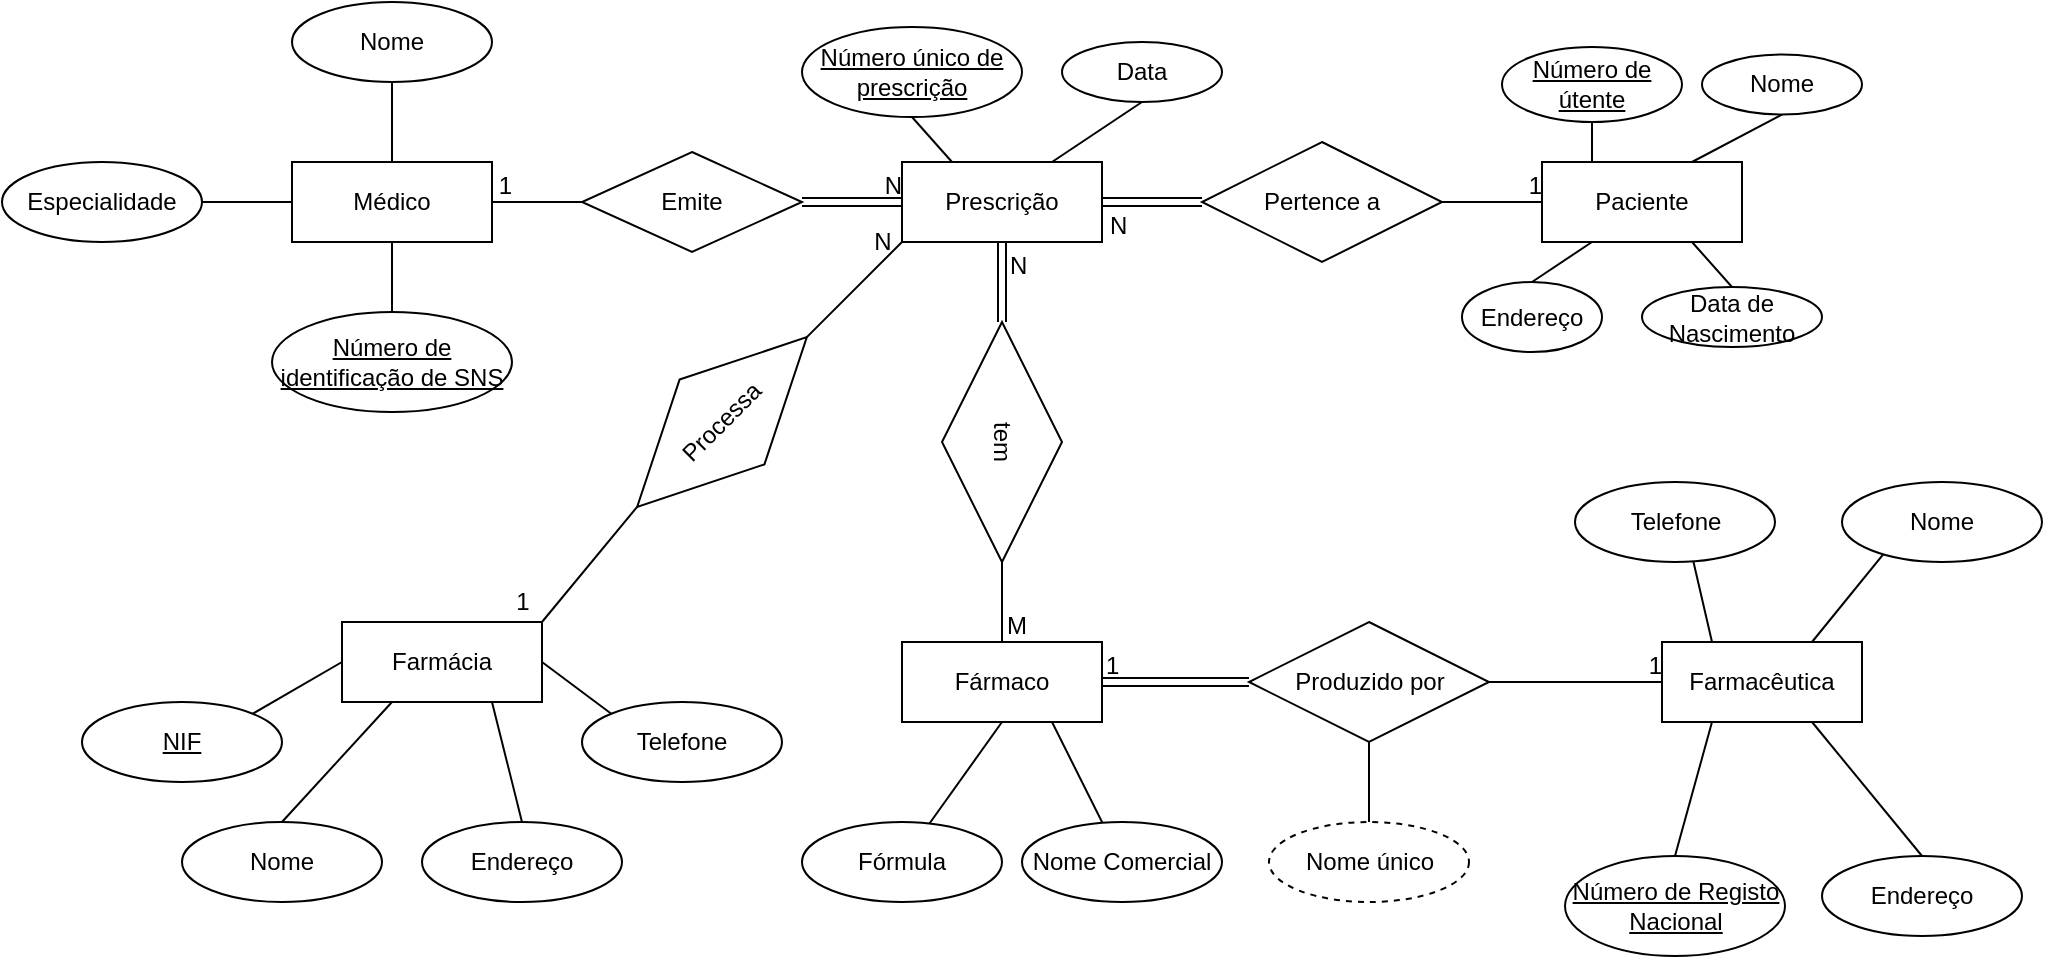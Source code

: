 <mxfile version="21.0.1" type="device"><diagram name="Página-1" id="fF1YSnE9PytYuUhShn91"><mxGraphModel dx="1849" dy="1923" grid="1" gridSize="10" guides="1" tooltips="1" connect="1" arrows="1" fold="1" page="1" pageScale="1" pageWidth="827" pageHeight="1169" math="0" shadow="0"><root><mxCell id="0"/><mxCell id="1" parent="0"/><mxCell id="UWuw3GDhQV3BfTd-g7CI-1" value="Prescrição" style="whiteSpace=wrap;html=1;align=center;" parent="1" vertex="1"><mxGeometry x="240" y="60" width="100" height="40" as="geometry"/></mxCell><mxCell id="UWuw3GDhQV3BfTd-g7CI-2" value="Paciente" style="whiteSpace=wrap;html=1;align=center;" parent="1" vertex="1"><mxGeometry x="560" y="60" width="100" height="40" as="geometry"/></mxCell><mxCell id="UWuw3GDhQV3BfTd-g7CI-3" value="Médico" style="whiteSpace=wrap;html=1;align=center;" parent="1" vertex="1"><mxGeometry x="-65" y="60" width="100" height="40" as="geometry"/></mxCell><mxCell id="UWuw3GDhQV3BfTd-g7CI-4" value="Fármaco" style="whiteSpace=wrap;html=1;align=center;" parent="1" vertex="1"><mxGeometry x="240" y="300" width="100" height="40" as="geometry"/></mxCell><mxCell id="UWuw3GDhQV3BfTd-g7CI-5" value="Farmácia" style="whiteSpace=wrap;html=1;align=center;" parent="1" vertex="1"><mxGeometry x="-40" y="290" width="100" height="40" as="geometry"/></mxCell><mxCell id="UWuw3GDhQV3BfTd-g7CI-8" value="Emite" style="shape=rhombus;perimeter=rhombusPerimeter;whiteSpace=wrap;html=1;align=center;" parent="1" vertex="1"><mxGeometry x="80" y="55" width="110" height="50" as="geometry"/></mxCell><mxCell id="UWuw3GDhQV3BfTd-g7CI-9" value="Pertence a" style="shape=rhombus;perimeter=rhombusPerimeter;whiteSpace=wrap;html=1;align=center;" parent="1" vertex="1"><mxGeometry x="390" y="50" width="120" height="60" as="geometry"/></mxCell><mxCell id="UWuw3GDhQV3BfTd-g7CI-10" value="Processa" style="shape=rhombus;perimeter=rhombusPerimeter;whiteSpace=wrap;html=1;align=center;rotation=-45;" parent="1" vertex="1"><mxGeometry x="90" y="160" width="120" height="60" as="geometry"/></mxCell><mxCell id="UWuw3GDhQV3BfTd-g7CI-11" value="tem" style="shape=rhombus;perimeter=rhombusPerimeter;whiteSpace=wrap;html=1;align=center;rotation=90;" parent="1" vertex="1"><mxGeometry x="230" y="170" width="120" height="60" as="geometry"/></mxCell><mxCell id="UWuw3GDhQV3BfTd-g7CI-12" value="Produzido por" style="shape=rhombus;perimeter=rhombusPerimeter;whiteSpace=wrap;html=1;align=center;rotation=0;" parent="1" vertex="1"><mxGeometry x="413.5" y="290" width="120" height="60" as="geometry"/></mxCell><mxCell id="UWuw3GDhQV3BfTd-g7CI-13" value="Farmacêutica" style="whiteSpace=wrap;html=1;align=center;" parent="1" vertex="1"><mxGeometry x="620" y="300" width="100" height="40" as="geometry"/></mxCell><mxCell id="v_KLAa1NoPWKevc6Mczy-4" value="" style="shape=link;html=1;rounded=0;exitX=1;exitY=0.5;exitDx=0;exitDy=0;entryX=0;entryY=0.5;entryDx=0;entryDy=0;" parent="1" source="UWuw3GDhQV3BfTd-g7CI-8" target="UWuw3GDhQV3BfTd-g7CI-1" edge="1"><mxGeometry relative="1" as="geometry"><mxPoint x="200" y="90" as="sourcePoint"/><mxPoint x="300" y="90" as="targetPoint"/></mxGeometry></mxCell><mxCell id="v_KLAa1NoPWKevc6Mczy-5" value="" style="resizable=0;html=1;align=left;verticalAlign=bottom;" parent="v_KLAa1NoPWKevc6Mczy-4" connectable="0" vertex="1"><mxGeometry x="-1" relative="1" as="geometry"/></mxCell><mxCell id="v_KLAa1NoPWKevc6Mczy-6" value="N" style="resizable=0;html=1;align=right;verticalAlign=bottom;" parent="v_KLAa1NoPWKevc6Mczy-4" connectable="0" vertex="1"><mxGeometry x="1" relative="1" as="geometry"/></mxCell><mxCell id="v_KLAa1NoPWKevc6Mczy-7" value="Nome" style="ellipse;whiteSpace=wrap;html=1;align=center;" parent="1" vertex="1"><mxGeometry x="-65" y="-20" width="100" height="40" as="geometry"/></mxCell><mxCell id="v_KLAa1NoPWKevc6Mczy-10" value="" style="endArrow=none;html=1;rounded=0;exitX=0.5;exitY=0;exitDx=0;exitDy=0;entryX=0.5;entryY=1;entryDx=0;entryDy=0;" parent="1" source="UWuw3GDhQV3BfTd-g7CI-3" target="v_KLAa1NoPWKevc6Mczy-7" edge="1"><mxGeometry relative="1" as="geometry"><mxPoint x="-240" y="270" as="sourcePoint"/><mxPoint x="-80" y="270" as="targetPoint"/></mxGeometry></mxCell><mxCell id="v_KLAa1NoPWKevc6Mczy-11" value="Especialidade" style="ellipse;whiteSpace=wrap;html=1;align=center;" parent="1" vertex="1"><mxGeometry x="-210" y="60" width="100" height="40" as="geometry"/></mxCell><mxCell id="v_KLAa1NoPWKevc6Mczy-12" value="" style="endArrow=none;html=1;rounded=0;exitX=0;exitY=0.5;exitDx=0;exitDy=0;entryX=1;entryY=0.5;entryDx=0;entryDy=0;" parent="1" source="UWuw3GDhQV3BfTd-g7CI-3" target="v_KLAa1NoPWKevc6Mczy-11" edge="1"><mxGeometry relative="1" as="geometry"><mxPoint x="-10" y="80" as="sourcePoint"/><mxPoint x="30" y="280" as="targetPoint"/></mxGeometry></mxCell><mxCell id="v_KLAa1NoPWKevc6Mczy-13" value="&lt;u&gt;Número de identificação de SNS&lt;/u&gt;" style="ellipse;whiteSpace=wrap;html=1;align=center;" parent="1" vertex="1"><mxGeometry x="-75" y="135" width="120" height="50" as="geometry"/></mxCell><mxCell id="v_KLAa1NoPWKevc6Mczy-14" value="" style="endArrow=none;html=1;rounded=0;exitX=0.5;exitY=1;exitDx=0;exitDy=0;entryX=0.5;entryY=0;entryDx=0;entryDy=0;" parent="1" source="UWuw3GDhQV3BfTd-g7CI-3" target="v_KLAa1NoPWKevc6Mczy-13" edge="1"><mxGeometry relative="1" as="geometry"><mxPoint x="30" y="100" as="sourcePoint"/><mxPoint x="130" y="280" as="targetPoint"/></mxGeometry></mxCell><mxCell id="v_KLAa1NoPWKevc6Mczy-16" value="" style="endArrow=none;html=1;rounded=0;exitX=0.75;exitY=1;exitDx=0;exitDy=0;entryX=0.5;entryY=0;entryDx=0;entryDy=0;" parent="1" source="UWuw3GDhQV3BfTd-g7CI-2" target="v_KLAa1NoPWKevc6Mczy-21" edge="1"><mxGeometry relative="1" as="geometry"><mxPoint x="580" y="170" as="sourcePoint"/><mxPoint x="810" y="110" as="targetPoint"/></mxGeometry></mxCell><mxCell id="v_KLAa1NoPWKevc6Mczy-17" value="" style="endArrow=none;html=1;rounded=0;exitX=0.75;exitY=0;exitDx=0;exitDy=0;entryX=0.5;entryY=1;entryDx=0;entryDy=0;" parent="1" source="UWuw3GDhQV3BfTd-g7CI-2" target="v_KLAa1NoPWKevc6Mczy-22" edge="1"><mxGeometry relative="1" as="geometry"><mxPoint x="600" y="180" as="sourcePoint"/><mxPoint x="800" y="40" as="targetPoint"/></mxGeometry></mxCell><mxCell id="v_KLAa1NoPWKevc6Mczy-18" value="" style="endArrow=none;html=1;rounded=0;entryX=0.25;entryY=0;entryDx=0;entryDy=0;exitX=0.5;exitY=1;exitDx=0;exitDy=0;" parent="1" source="v_KLAa1NoPWKevc6Mczy-23" target="UWuw3GDhQV3BfTd-g7CI-2" edge="1"><mxGeometry relative="1" as="geometry"><mxPoint x="720" y="-10" as="sourcePoint"/><mxPoint x="770" y="190" as="targetPoint"/></mxGeometry></mxCell><mxCell id="v_KLAa1NoPWKevc6Mczy-19" value="" style="endArrow=none;html=1;rounded=0;exitX=0.25;exitY=1;exitDx=0;exitDy=0;entryX=0.5;entryY=0;entryDx=0;entryDy=0;" parent="1" source="UWuw3GDhQV3BfTd-g7CI-2" target="v_KLAa1NoPWKevc6Mczy-20" edge="1"><mxGeometry relative="1" as="geometry"><mxPoint x="620" y="200" as="sourcePoint"/><mxPoint x="710" y="150" as="targetPoint"/></mxGeometry></mxCell><mxCell id="v_KLAa1NoPWKevc6Mczy-20" value="Endereço" style="ellipse;whiteSpace=wrap;html=1;align=center;" parent="1" vertex="1"><mxGeometry x="520" y="120" width="70" height="35" as="geometry"/></mxCell><mxCell id="v_KLAa1NoPWKevc6Mczy-21" value="Data de Nascimento" style="ellipse;whiteSpace=wrap;html=1;align=center;" parent="1" vertex="1"><mxGeometry x="610" y="122.5" width="90" height="30" as="geometry"/></mxCell><mxCell id="v_KLAa1NoPWKevc6Mczy-22" value="Nome" style="ellipse;whiteSpace=wrap;html=1;align=center;" parent="1" vertex="1"><mxGeometry x="640" y="6.25" width="80" height="30" as="geometry"/></mxCell><mxCell id="v_KLAa1NoPWKevc6Mczy-23" value="&lt;u&gt;Número de útente&lt;/u&gt;" style="ellipse;whiteSpace=wrap;html=1;align=center;" parent="1" vertex="1"><mxGeometry x="540" y="2.5" width="90" height="37.5" as="geometry"/></mxCell><mxCell id="v_KLAa1NoPWKevc6Mczy-24" value="" style="endArrow=none;html=1;rounded=0;entryX=0;entryY=0.5;entryDx=0;entryDy=0;exitX=1;exitY=0;exitDx=0;exitDy=0;" parent="1" source="v_KLAa1NoPWKevc6Mczy-31" target="UWuw3GDhQV3BfTd-g7CI-5" edge="1"><mxGeometry relative="1" as="geometry"><mxPoint x="-280" y="340" as="sourcePoint"/><mxPoint x="-120" y="340" as="targetPoint"/></mxGeometry></mxCell><mxCell id="v_KLAa1NoPWKevc6Mczy-25" value="" style="endArrow=none;html=1;rounded=0;entryX=0.25;entryY=1;entryDx=0;entryDy=0;exitX=0.5;exitY=0;exitDx=0;exitDy=0;" parent="1" source="v_KLAa1NoPWKevc6Mczy-30" target="UWuw3GDhQV3BfTd-g7CI-5" edge="1"><mxGeometry relative="1" as="geometry"><mxPoint x="-270" y="350" as="sourcePoint"/><mxPoint x="-110" y="350" as="targetPoint"/></mxGeometry></mxCell><mxCell id="v_KLAa1NoPWKevc6Mczy-26" value="" style="endArrow=none;html=1;rounded=0;entryX=0.75;entryY=1;entryDx=0;entryDy=0;exitX=0.5;exitY=0;exitDx=0;exitDy=0;" parent="1" source="v_KLAa1NoPWKevc6Mczy-29" target="UWuw3GDhQV3BfTd-g7CI-5" edge="1"><mxGeometry relative="1" as="geometry"><mxPoint x="-260" y="360" as="sourcePoint"/><mxPoint x="-100" y="360" as="targetPoint"/></mxGeometry></mxCell><mxCell id="v_KLAa1NoPWKevc6Mczy-27" value="" style="endArrow=none;html=1;rounded=0;exitX=1;exitY=0.5;exitDx=0;exitDy=0;entryX=0;entryY=0;entryDx=0;entryDy=0;" parent="1" source="UWuw3GDhQV3BfTd-g7CI-5" target="v_KLAa1NoPWKevc6Mczy-28" edge="1"><mxGeometry relative="1" as="geometry"><mxPoint x="-250" y="370" as="sourcePoint"/><mxPoint x="-90" y="370" as="targetPoint"/></mxGeometry></mxCell><mxCell id="v_KLAa1NoPWKevc6Mczy-28" value="Telefone" style="ellipse;whiteSpace=wrap;html=1;align=center;" parent="1" vertex="1"><mxGeometry x="80" y="330" width="100" height="40" as="geometry"/></mxCell><mxCell id="v_KLAa1NoPWKevc6Mczy-29" value="Endereço" style="ellipse;whiteSpace=wrap;html=1;align=center;" parent="1" vertex="1"><mxGeometry y="390" width="100" height="40" as="geometry"/></mxCell><mxCell id="v_KLAa1NoPWKevc6Mczy-30" value="Nome" style="ellipse;whiteSpace=wrap;html=1;align=center;" parent="1" vertex="1"><mxGeometry x="-120" y="390" width="100" height="40" as="geometry"/></mxCell><mxCell id="v_KLAa1NoPWKevc6Mczy-31" value="&lt;u&gt;NIF&lt;/u&gt;" style="ellipse;whiteSpace=wrap;html=1;align=center;" parent="1" vertex="1"><mxGeometry x="-170" y="330" width="100" height="40" as="geometry"/></mxCell><mxCell id="v_KLAa1NoPWKevc6Mczy-40" value="" style="endArrow=none;html=1;rounded=0;entryX=0.75;entryY=0;entryDx=0;entryDy=0;exitX=0.5;exitY=0;exitDx=0;exitDy=0;" parent="1" source="v_KLAa1NoPWKevc6Mczy-41" target="UWuw3GDhQV3BfTd-g7CI-13" edge="1"><mxGeometry relative="1" as="geometry"><mxPoint x="426.5" y="397" as="sourcePoint"/><mxPoint x="721.5" y="367" as="targetPoint"/></mxGeometry></mxCell><mxCell id="v_KLAa1NoPWKevc6Mczy-41" value="Nome" style="ellipse;whiteSpace=wrap;html=1;align=center;" parent="1" vertex="1"><mxGeometry x="710" y="220" width="100" height="40" as="geometry"/></mxCell><mxCell id="v_KLAa1NoPWKevc6Mczy-42" value="" style="endArrow=none;html=1;rounded=0;entryX=0.75;entryY=1;entryDx=0;entryDy=0;exitX=0.5;exitY=0;exitDx=0;exitDy=0;" parent="1" source="v_KLAa1NoPWKevc6Mczy-43" target="UWuw3GDhQV3BfTd-g7CI-13" edge="1"><mxGeometry relative="1" as="geometry"><mxPoint x="326.5" y="407" as="sourcePoint"/><mxPoint x="621.5" y="377" as="targetPoint"/></mxGeometry></mxCell><mxCell id="v_KLAa1NoPWKevc6Mczy-43" value="Endereço" style="ellipse;whiteSpace=wrap;html=1;align=center;" parent="1" vertex="1"><mxGeometry x="700" y="407" width="100" height="40" as="geometry"/></mxCell><mxCell id="v_KLAa1NoPWKevc6Mczy-44" value="" style="endArrow=none;html=1;rounded=0;entryX=0.25;entryY=1;entryDx=0;entryDy=0;exitX=0.5;exitY=0;exitDx=0;exitDy=0;" parent="1" source="v_KLAa1NoPWKevc6Mczy-45" target="UWuw3GDhQV3BfTd-g7CI-13" edge="1"><mxGeometry relative="1" as="geometry"><mxPoint x="216.5" y="337" as="sourcePoint"/><mxPoint x="511.5" y="307" as="targetPoint"/></mxGeometry></mxCell><mxCell id="v_KLAa1NoPWKevc6Mczy-45" value="&lt;u&gt;Número de Registo Nacional&lt;/u&gt;" style="ellipse;whiteSpace=wrap;html=1;align=center;" parent="1" vertex="1"><mxGeometry x="571.5" y="407" width="110" height="50" as="geometry"/></mxCell><mxCell id="v_KLAa1NoPWKevc6Mczy-46" value="" style="endArrow=none;html=1;rounded=0;entryX=0.25;entryY=0;entryDx=0;entryDy=0;exitX=0.5;exitY=0;exitDx=0;exitDy=0;" parent="1" source="v_KLAa1NoPWKevc6Mczy-47" target="UWuw3GDhQV3BfTd-g7CI-13" edge="1"><mxGeometry relative="1" as="geometry"><mxPoint x="781.332" y="357.783" as="sourcePoint"/><mxPoint x="841.5" y="317" as="targetPoint"/></mxGeometry></mxCell><mxCell id="v_KLAa1NoPWKevc6Mczy-47" value="Telefone" style="ellipse;whiteSpace=wrap;html=1;align=center;" parent="1" vertex="1"><mxGeometry x="576.5" y="220" width="100" height="40" as="geometry"/></mxCell><mxCell id="Kjfhqiuja7vxiJENACUp-1" value="Data" style="ellipse;whiteSpace=wrap;html=1;align=center;" vertex="1" parent="1"><mxGeometry x="320" width="80" height="30" as="geometry"/></mxCell><mxCell id="Kjfhqiuja7vxiJENACUp-2" value="" style="endArrow=none;html=1;rounded=0;exitX=0.75;exitY=0;exitDx=0;exitDy=0;entryX=0.5;entryY=1;entryDx=0;entryDy=0;" edge="1" parent="1" target="Kjfhqiuja7vxiJENACUp-1" source="UWuw3GDhQV3BfTd-g7CI-1"><mxGeometry relative="1" as="geometry"><mxPoint x="390" y="100" as="sourcePoint"/><mxPoint x="590" y="280" as="targetPoint"/></mxGeometry></mxCell><mxCell id="Kjfhqiuja7vxiJENACUp-3" value="&lt;u&gt;Número único de prescrição&lt;/u&gt;" style="ellipse;whiteSpace=wrap;html=1;align=center;" vertex="1" parent="1"><mxGeometry x="190" y="-7.5" width="110" height="45" as="geometry"/></mxCell><mxCell id="Kjfhqiuja7vxiJENACUp-4" value="" style="endArrow=none;html=1;rounded=0;exitX=0.25;exitY=0;exitDx=0;exitDy=0;entryX=0.5;entryY=1;entryDx=0;entryDy=0;" edge="1" parent="1" target="Kjfhqiuja7vxiJENACUp-3" source="UWuw3GDhQV3BfTd-g7CI-1"><mxGeometry relative="1" as="geometry"><mxPoint x="425" y="105" as="sourcePoint"/><mxPoint x="690" y="285" as="targetPoint"/></mxGeometry></mxCell><mxCell id="Kjfhqiuja7vxiJENACUp-13" value="" style="shape=link;html=1;rounded=0;exitX=0.5;exitY=1;exitDx=0;exitDy=0;entryX=0;entryY=0.5;entryDx=0;entryDy=0;" edge="1" parent="1" source="UWuw3GDhQV3BfTd-g7CI-1" target="UWuw3GDhQV3BfTd-g7CI-11"><mxGeometry relative="1" as="geometry"><mxPoint x="290" y="150" as="sourcePoint"/><mxPoint x="450" y="150" as="targetPoint"/></mxGeometry></mxCell><mxCell id="Kjfhqiuja7vxiJENACUp-14" value="N" style="resizable=0;html=1;align=left;verticalAlign=bottom;" connectable="0" vertex="1" parent="Kjfhqiuja7vxiJENACUp-13"><mxGeometry x="-1" relative="1" as="geometry"><mxPoint x="2" y="20" as="offset"/></mxGeometry></mxCell><mxCell id="Kjfhqiuja7vxiJENACUp-16" value="" style="endArrow=none;html=1;rounded=0;exitX=1;exitY=0.5;exitDx=0;exitDy=0;entryX=0.5;entryY=0;entryDx=0;entryDy=0;" edge="1" parent="1" source="UWuw3GDhQV3BfTd-g7CI-11" target="UWuw3GDhQV3BfTd-g7CI-4"><mxGeometry relative="1" as="geometry"><mxPoint x="250" y="320" as="sourcePoint"/><mxPoint x="410" y="320" as="targetPoint"/></mxGeometry></mxCell><mxCell id="Kjfhqiuja7vxiJENACUp-17" value="" style="endArrow=none;html=1;rounded=0;exitX=1;exitY=0.5;exitDx=0;exitDy=0;entryX=0;entryY=0.5;entryDx=0;entryDy=0;" edge="1" parent="1" source="UWuw3GDhQV3BfTd-g7CI-3" target="UWuw3GDhQV3BfTd-g7CI-8"><mxGeometry relative="1" as="geometry"><mxPoint x="30" y="120" as="sourcePoint"/><mxPoint x="190" y="120" as="targetPoint"/></mxGeometry></mxCell><mxCell id="Kjfhqiuja7vxiJENACUp-18" value="1" style="resizable=0;html=1;align=right;verticalAlign=bottom;" connectable="0" vertex="1" parent="Kjfhqiuja7vxiJENACUp-17"><mxGeometry x="1" relative="1" as="geometry"><mxPoint x="-35" as="offset"/></mxGeometry></mxCell><mxCell id="Kjfhqiuja7vxiJENACUp-19" value="" style="shape=link;html=1;rounded=0;exitX=1;exitY=0.5;exitDx=0;exitDy=0;entryX=0;entryY=0.5;entryDx=0;entryDy=0;" edge="1" parent="1" source="UWuw3GDhQV3BfTd-g7CI-1" target="UWuw3GDhQV3BfTd-g7CI-9"><mxGeometry relative="1" as="geometry"><mxPoint x="300" y="110" as="sourcePoint"/><mxPoint x="300" y="150" as="targetPoint"/></mxGeometry></mxCell><mxCell id="Kjfhqiuja7vxiJENACUp-20" value="N" style="resizable=0;html=1;align=left;verticalAlign=bottom;" connectable="0" vertex="1" parent="Kjfhqiuja7vxiJENACUp-19"><mxGeometry x="-1" relative="1" as="geometry"><mxPoint x="2" y="20" as="offset"/></mxGeometry></mxCell><mxCell id="Kjfhqiuja7vxiJENACUp-22" value="M" style="text;html=1;align=center;verticalAlign=middle;resizable=0;points=[];autosize=1;strokeColor=none;fillColor=none;" vertex="1" parent="1"><mxGeometry x="282" y="277" width="30" height="30" as="geometry"/></mxCell><mxCell id="Kjfhqiuja7vxiJENACUp-23" value="" style="endArrow=none;html=1;rounded=0;exitX=1;exitY=0.5;exitDx=0;exitDy=0;entryX=0;entryY=0.5;entryDx=0;entryDy=0;" edge="1" parent="1" source="UWuw3GDhQV3BfTd-g7CI-9" target="UWuw3GDhQV3BfTd-g7CI-2"><mxGeometry relative="1" as="geometry"><mxPoint x="480" y="140" as="sourcePoint"/><mxPoint x="640" y="140" as="targetPoint"/></mxGeometry></mxCell><mxCell id="Kjfhqiuja7vxiJENACUp-24" value="1" style="resizable=0;html=1;align=right;verticalAlign=bottom;" connectable="0" vertex="1" parent="Kjfhqiuja7vxiJENACUp-23"><mxGeometry x="1" relative="1" as="geometry"/></mxCell><mxCell id="Kjfhqiuja7vxiJENACUp-25" value="" style="endArrow=none;html=1;rounded=0;entryX=0;entryY=1;entryDx=0;entryDy=0;exitX=1;exitY=0.5;exitDx=0;exitDy=0;" edge="1" parent="1" source="UWuw3GDhQV3BfTd-g7CI-10" target="UWuw3GDhQV3BfTd-g7CI-1"><mxGeometry relative="1" as="geometry"><mxPoint x="40" y="260" as="sourcePoint"/><mxPoint x="200" y="260" as="targetPoint"/></mxGeometry></mxCell><mxCell id="Kjfhqiuja7vxiJENACUp-26" value="" style="endArrow=none;html=1;rounded=0;exitX=1;exitY=0;exitDx=0;exitDy=0;entryX=0;entryY=0.5;entryDx=0;entryDy=0;" edge="1" parent="1" source="UWuw3GDhQV3BfTd-g7CI-5" target="UWuw3GDhQV3BfTd-g7CI-10"><mxGeometry relative="1" as="geometry"><mxPoint x="40" y="260" as="sourcePoint"/><mxPoint x="200" y="260" as="targetPoint"/></mxGeometry></mxCell><mxCell id="Kjfhqiuja7vxiJENACUp-27" value="N" style="text;html=1;align=center;verticalAlign=middle;resizable=0;points=[];autosize=1;strokeColor=none;fillColor=none;" vertex="1" parent="1"><mxGeometry x="215" y="85" width="30" height="30" as="geometry"/></mxCell><mxCell id="Kjfhqiuja7vxiJENACUp-28" value="1" style="text;html=1;align=center;verticalAlign=middle;resizable=0;points=[];autosize=1;strokeColor=none;fillColor=none;" vertex="1" parent="1"><mxGeometry x="35" y="265" width="30" height="30" as="geometry"/></mxCell><mxCell id="Kjfhqiuja7vxiJENACUp-32" value="" style="shape=link;html=1;rounded=0;exitX=1;exitY=0.5;exitDx=0;exitDy=0;entryX=0;entryY=0.5;entryDx=0;entryDy=0;" edge="1" parent="1" source="UWuw3GDhQV3BfTd-g7CI-4" target="UWuw3GDhQV3BfTd-g7CI-12"><mxGeometry relative="1" as="geometry"><mxPoint x="360" y="340" as="sourcePoint"/><mxPoint x="520" y="340" as="targetPoint"/></mxGeometry></mxCell><mxCell id="Kjfhqiuja7vxiJENACUp-33" value="1" style="resizable=0;html=1;align=left;verticalAlign=bottom;" connectable="0" vertex="1" parent="Kjfhqiuja7vxiJENACUp-32"><mxGeometry x="-1" relative="1" as="geometry"/></mxCell><mxCell id="Kjfhqiuja7vxiJENACUp-34" value="" style="resizable=0;html=1;align=right;verticalAlign=bottom;" connectable="0" vertex="1" parent="Kjfhqiuja7vxiJENACUp-32"><mxGeometry x="1" relative="1" as="geometry"/></mxCell><mxCell id="Kjfhqiuja7vxiJENACUp-35" value="" style="endArrow=none;html=1;rounded=0;exitX=1;exitY=0.5;exitDx=0;exitDy=0;entryX=0;entryY=0.5;entryDx=0;entryDy=0;" edge="1" parent="1" source="UWuw3GDhQV3BfTd-g7CI-12" target="UWuw3GDhQV3BfTd-g7CI-13"><mxGeometry relative="1" as="geometry"><mxPoint x="520" y="250" as="sourcePoint"/><mxPoint x="680" y="250" as="targetPoint"/></mxGeometry></mxCell><mxCell id="Kjfhqiuja7vxiJENACUp-36" value="1" style="resizable=0;html=1;align=right;verticalAlign=bottom;" connectable="0" vertex="1" parent="Kjfhqiuja7vxiJENACUp-35"><mxGeometry x="1" relative="1" as="geometry"/></mxCell><mxCell id="Kjfhqiuja7vxiJENACUp-39" value="" style="endArrow=none;html=1;rounded=0;exitX=0.5;exitY=1;exitDx=0;exitDy=0;entryX=0.5;entryY=0;entryDx=0;entryDy=0;" edge="1" parent="1" source="UWuw3GDhQV3BfTd-g7CI-12" target="Kjfhqiuja7vxiJENACUp-44"><mxGeometry relative="1" as="geometry"><mxPoint x="474" y="350" as="sourcePoint"/><mxPoint x="520" y="400" as="targetPoint"/></mxGeometry></mxCell><mxCell id="Kjfhqiuja7vxiJENACUp-40" value="" style="endArrow=none;html=1;rounded=0;exitX=0.5;exitY=1;exitDx=0;exitDy=0;" edge="1" parent="1" target="Kjfhqiuja7vxiJENACUp-41" source="UWuw3GDhQV3BfTd-g7CI-4"><mxGeometry relative="1" as="geometry"><mxPoint x="290.5" y="360" as="sourcePoint"/><mxPoint x="290.5" y="470" as="targetPoint"/></mxGeometry></mxCell><mxCell id="Kjfhqiuja7vxiJENACUp-41" value="Fórmula" style="ellipse;whiteSpace=wrap;html=1;align=center;" vertex="1" parent="1"><mxGeometry x="190" y="390" width="100" height="40" as="geometry"/></mxCell><mxCell id="Kjfhqiuja7vxiJENACUp-42" value="" style="endArrow=none;html=1;rounded=0;exitX=0.75;exitY=1;exitDx=0;exitDy=0;" edge="1" parent="1" target="Kjfhqiuja7vxiJENACUp-43" source="UWuw3GDhQV3BfTd-g7CI-4"><mxGeometry relative="1" as="geometry"><mxPoint x="333" y="313" as="sourcePoint"/><mxPoint x="400.5" y="470" as="targetPoint"/></mxGeometry></mxCell><mxCell id="Kjfhqiuja7vxiJENACUp-43" value="Nome Comercial" style="ellipse;whiteSpace=wrap;html=1;align=center;" vertex="1" parent="1"><mxGeometry x="300" y="390" width="100" height="40" as="geometry"/></mxCell><mxCell id="Kjfhqiuja7vxiJENACUp-44" value="Nome único" style="ellipse;whiteSpace=wrap;html=1;align=center;dashed=1;" vertex="1" parent="1"><mxGeometry x="423.5" y="390" width="100" height="40" as="geometry"/></mxCell></root></mxGraphModel></diagram></mxfile>